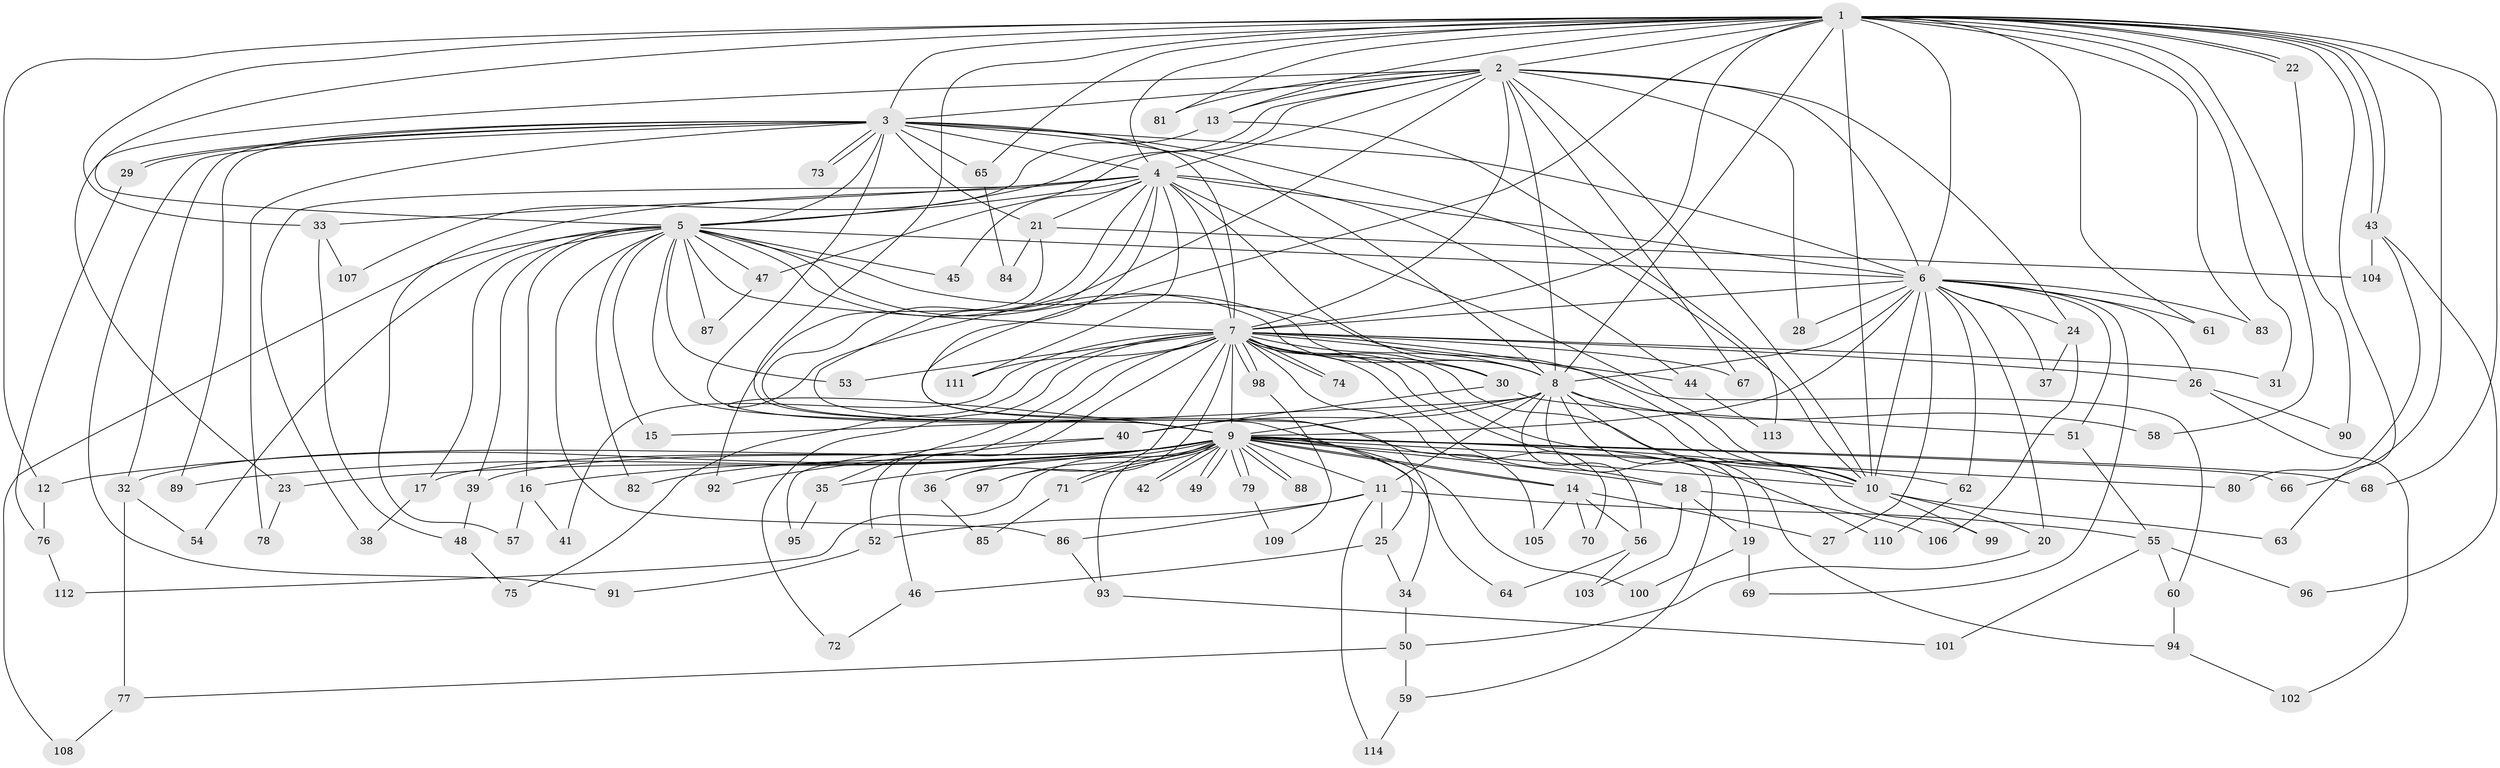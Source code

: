 // coarse degree distribution, {36: 0.022222222222222223, 2: 0.5111111111111111, 1: 0.26666666666666666, 3: 0.044444444444444446, 4: 0.044444444444444446, 5: 0.044444444444444446, 11: 0.022222222222222223, 15: 0.022222222222222223, 12: 0.022222222222222223}
// Generated by graph-tools (version 1.1) at 2025/47/03/04/25 21:47:34]
// undirected, 114 vertices, 253 edges
graph export_dot {
graph [start="1"]
  node [color=gray90,style=filled];
  1;
  2;
  3;
  4;
  5;
  6;
  7;
  8;
  9;
  10;
  11;
  12;
  13;
  14;
  15;
  16;
  17;
  18;
  19;
  20;
  21;
  22;
  23;
  24;
  25;
  26;
  27;
  28;
  29;
  30;
  31;
  32;
  33;
  34;
  35;
  36;
  37;
  38;
  39;
  40;
  41;
  42;
  43;
  44;
  45;
  46;
  47;
  48;
  49;
  50;
  51;
  52;
  53;
  54;
  55;
  56;
  57;
  58;
  59;
  60;
  61;
  62;
  63;
  64;
  65;
  66;
  67;
  68;
  69;
  70;
  71;
  72;
  73;
  74;
  75;
  76;
  77;
  78;
  79;
  80;
  81;
  82;
  83;
  84;
  85;
  86;
  87;
  88;
  89;
  90;
  91;
  92;
  93;
  94;
  95;
  96;
  97;
  98;
  99;
  100;
  101;
  102;
  103;
  104;
  105;
  106;
  107;
  108;
  109;
  110;
  111;
  112;
  113;
  114;
  1 -- 2;
  1 -- 3;
  1 -- 4;
  1 -- 5;
  1 -- 6;
  1 -- 7;
  1 -- 8;
  1 -- 9;
  1 -- 10;
  1 -- 12;
  1 -- 13;
  1 -- 22;
  1 -- 22;
  1 -- 31;
  1 -- 33;
  1 -- 34;
  1 -- 43;
  1 -- 43;
  1 -- 58;
  1 -- 61;
  1 -- 63;
  1 -- 65;
  1 -- 66;
  1 -- 68;
  1 -- 81;
  1 -- 83;
  2 -- 3;
  2 -- 4;
  2 -- 5;
  2 -- 6;
  2 -- 7;
  2 -- 8;
  2 -- 9;
  2 -- 10;
  2 -- 13;
  2 -- 23;
  2 -- 24;
  2 -- 28;
  2 -- 47;
  2 -- 67;
  2 -- 81;
  3 -- 4;
  3 -- 5;
  3 -- 6;
  3 -- 7;
  3 -- 8;
  3 -- 9;
  3 -- 10;
  3 -- 21;
  3 -- 29;
  3 -- 29;
  3 -- 32;
  3 -- 65;
  3 -- 73;
  3 -- 73;
  3 -- 78;
  3 -- 89;
  3 -- 91;
  4 -- 5;
  4 -- 6;
  4 -- 7;
  4 -- 8;
  4 -- 9;
  4 -- 10;
  4 -- 21;
  4 -- 25;
  4 -- 33;
  4 -- 38;
  4 -- 44;
  4 -- 45;
  4 -- 57;
  4 -- 105;
  4 -- 111;
  5 -- 6;
  5 -- 7;
  5 -- 8;
  5 -- 9;
  5 -- 10;
  5 -- 15;
  5 -- 16;
  5 -- 17;
  5 -- 30;
  5 -- 39;
  5 -- 45;
  5 -- 47;
  5 -- 53;
  5 -- 54;
  5 -- 82;
  5 -- 86;
  5 -- 87;
  5 -- 108;
  6 -- 7;
  6 -- 8;
  6 -- 9;
  6 -- 10;
  6 -- 20;
  6 -- 24;
  6 -- 26;
  6 -- 27;
  6 -- 28;
  6 -- 37;
  6 -- 51;
  6 -- 61;
  6 -- 62;
  6 -- 69;
  6 -- 83;
  7 -- 8;
  7 -- 9;
  7 -- 10;
  7 -- 18;
  7 -- 26;
  7 -- 30;
  7 -- 31;
  7 -- 35;
  7 -- 36;
  7 -- 41;
  7 -- 44;
  7 -- 46;
  7 -- 52;
  7 -- 53;
  7 -- 59;
  7 -- 60;
  7 -- 67;
  7 -- 70;
  7 -- 72;
  7 -- 74;
  7 -- 74;
  7 -- 75;
  7 -- 97;
  7 -- 98;
  7 -- 98;
  7 -- 110;
  7 -- 111;
  8 -- 9;
  8 -- 10;
  8 -- 11;
  8 -- 15;
  8 -- 19;
  8 -- 40;
  8 -- 56;
  8 -- 58;
  8 -- 94;
  8 -- 99;
  9 -- 10;
  9 -- 11;
  9 -- 12;
  9 -- 14;
  9 -- 14;
  9 -- 16;
  9 -- 17;
  9 -- 18;
  9 -- 23;
  9 -- 32;
  9 -- 35;
  9 -- 36;
  9 -- 39;
  9 -- 42;
  9 -- 42;
  9 -- 49;
  9 -- 49;
  9 -- 62;
  9 -- 64;
  9 -- 66;
  9 -- 68;
  9 -- 71;
  9 -- 71;
  9 -- 79;
  9 -- 79;
  9 -- 80;
  9 -- 82;
  9 -- 88;
  9 -- 88;
  9 -- 89;
  9 -- 93;
  9 -- 97;
  9 -- 100;
  9 -- 112;
  10 -- 20;
  10 -- 63;
  10 -- 99;
  11 -- 25;
  11 -- 52;
  11 -- 55;
  11 -- 86;
  11 -- 114;
  12 -- 76;
  13 -- 107;
  13 -- 113;
  14 -- 27;
  14 -- 56;
  14 -- 70;
  14 -- 105;
  16 -- 41;
  16 -- 57;
  17 -- 38;
  18 -- 19;
  18 -- 103;
  18 -- 106;
  19 -- 69;
  19 -- 100;
  20 -- 50;
  21 -- 84;
  21 -- 92;
  21 -- 104;
  22 -- 90;
  23 -- 78;
  24 -- 37;
  24 -- 106;
  25 -- 34;
  25 -- 46;
  26 -- 90;
  26 -- 102;
  29 -- 76;
  30 -- 40;
  30 -- 51;
  32 -- 54;
  32 -- 77;
  33 -- 48;
  33 -- 107;
  34 -- 50;
  35 -- 95;
  36 -- 85;
  39 -- 48;
  40 -- 92;
  40 -- 95;
  43 -- 80;
  43 -- 96;
  43 -- 104;
  44 -- 113;
  46 -- 72;
  47 -- 87;
  48 -- 75;
  50 -- 59;
  50 -- 77;
  51 -- 55;
  52 -- 91;
  55 -- 60;
  55 -- 96;
  55 -- 101;
  56 -- 64;
  56 -- 103;
  59 -- 114;
  60 -- 94;
  62 -- 110;
  65 -- 84;
  71 -- 85;
  76 -- 112;
  77 -- 108;
  79 -- 109;
  86 -- 93;
  93 -- 101;
  94 -- 102;
  98 -- 109;
}
